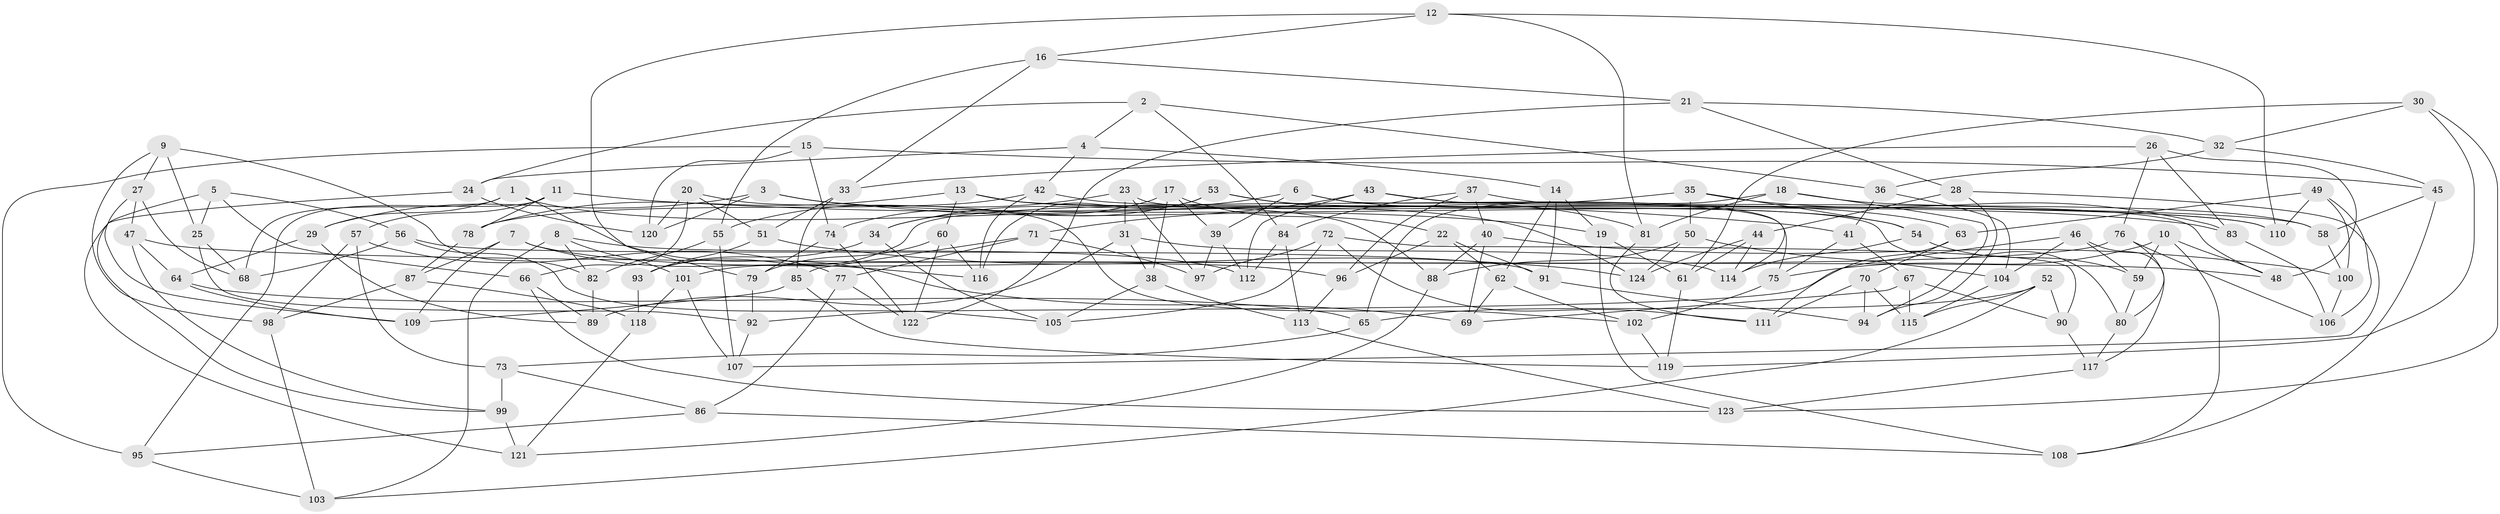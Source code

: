 // coarse degree distribution, {4: 0.41025641025641024, 6: 0.5897435897435898}
// Generated by graph-tools (version 1.1) at 2025/42/03/06/25 10:42:23]
// undirected, 124 vertices, 248 edges
graph export_dot {
graph [start="1"]
  node [color=gray90,style=filled];
  1;
  2;
  3;
  4;
  5;
  6;
  7;
  8;
  9;
  10;
  11;
  12;
  13;
  14;
  15;
  16;
  17;
  18;
  19;
  20;
  21;
  22;
  23;
  24;
  25;
  26;
  27;
  28;
  29;
  30;
  31;
  32;
  33;
  34;
  35;
  36;
  37;
  38;
  39;
  40;
  41;
  42;
  43;
  44;
  45;
  46;
  47;
  48;
  49;
  50;
  51;
  52;
  53;
  54;
  55;
  56;
  57;
  58;
  59;
  60;
  61;
  62;
  63;
  64;
  65;
  66;
  67;
  68;
  69;
  70;
  71;
  72;
  73;
  74;
  75;
  76;
  77;
  78;
  79;
  80;
  81;
  82;
  83;
  84;
  85;
  86;
  87;
  88;
  89;
  90;
  91;
  92;
  93;
  94;
  95;
  96;
  97;
  98;
  99;
  100;
  101;
  102;
  103;
  104;
  105;
  106;
  107;
  108;
  109;
  110;
  111;
  112;
  113;
  114;
  115;
  116;
  117;
  118;
  119;
  120;
  121;
  122;
  123;
  124;
  1 -- 124;
  1 -- 29;
  1 -- 68;
  1 -- 69;
  2 -- 24;
  2 -- 84;
  2 -- 4;
  2 -- 36;
  3 -- 29;
  3 -- 120;
  3 -- 83;
  3 -- 19;
  4 -- 14;
  4 -- 24;
  4 -- 42;
  5 -- 99;
  5 -- 25;
  5 -- 56;
  5 -- 66;
  6 -- 34;
  6 -- 54;
  6 -- 39;
  6 -- 75;
  7 -- 116;
  7 -- 96;
  7 -- 87;
  7 -- 109;
  8 -- 82;
  8 -- 103;
  8 -- 112;
  8 -- 101;
  9 -- 27;
  9 -- 25;
  9 -- 82;
  9 -- 98;
  10 -- 108;
  10 -- 48;
  10 -- 59;
  10 -- 75;
  11 -- 95;
  11 -- 41;
  11 -- 57;
  11 -- 78;
  12 -- 16;
  12 -- 79;
  12 -- 81;
  12 -- 110;
  13 -- 78;
  13 -- 88;
  13 -- 110;
  13 -- 60;
  14 -- 19;
  14 -- 62;
  14 -- 91;
  15 -- 74;
  15 -- 95;
  15 -- 45;
  15 -- 120;
  16 -- 55;
  16 -- 21;
  16 -- 33;
  17 -- 38;
  17 -- 39;
  17 -- 34;
  17 -- 22;
  18 -- 58;
  18 -- 94;
  18 -- 65;
  18 -- 81;
  19 -- 61;
  19 -- 108;
  20 -- 51;
  20 -- 102;
  20 -- 120;
  20 -- 66;
  21 -- 28;
  21 -- 122;
  21 -- 32;
  22 -- 96;
  22 -- 62;
  22 -- 91;
  23 -- 80;
  23 -- 31;
  23 -- 55;
  23 -- 97;
  24 -- 120;
  24 -- 121;
  25 -- 68;
  25 -- 92;
  26 -- 76;
  26 -- 48;
  26 -- 83;
  26 -- 33;
  27 -- 47;
  27 -- 109;
  27 -- 68;
  28 -- 44;
  28 -- 94;
  28 -- 107;
  29 -- 64;
  29 -- 89;
  30 -- 119;
  30 -- 123;
  30 -- 32;
  30 -- 61;
  31 -- 38;
  31 -- 89;
  31 -- 114;
  32 -- 45;
  32 -- 36;
  33 -- 51;
  33 -- 85;
  34 -- 105;
  34 -- 93;
  35 -- 83;
  35 -- 54;
  35 -- 50;
  35 -- 93;
  36 -- 104;
  36 -- 41;
  37 -- 96;
  37 -- 40;
  37 -- 84;
  37 -- 48;
  38 -- 105;
  38 -- 113;
  39 -- 112;
  39 -- 97;
  40 -- 88;
  40 -- 100;
  40 -- 69;
  41 -- 67;
  41 -- 75;
  42 -- 78;
  42 -- 110;
  42 -- 116;
  43 -- 58;
  43 -- 71;
  43 -- 112;
  43 -- 114;
  44 -- 114;
  44 -- 124;
  44 -- 61;
  45 -- 58;
  45 -- 108;
  46 -- 92;
  46 -- 104;
  46 -- 117;
  46 -- 59;
  47 -- 99;
  47 -- 48;
  47 -- 64;
  49 -- 106;
  49 -- 110;
  49 -- 100;
  49 -- 63;
  50 -- 88;
  50 -- 124;
  50 -- 104;
  51 -- 124;
  51 -- 93;
  52 -- 115;
  52 -- 65;
  52 -- 90;
  52 -- 103;
  53 -- 81;
  53 -- 74;
  53 -- 116;
  53 -- 63;
  54 -- 59;
  54 -- 114;
  55 -- 107;
  55 -- 82;
  56 -- 91;
  56 -- 68;
  56 -- 105;
  57 -- 77;
  57 -- 73;
  57 -- 98;
  58 -- 100;
  59 -- 80;
  60 -- 122;
  60 -- 116;
  60 -- 79;
  61 -- 119;
  62 -- 102;
  62 -- 69;
  63 -- 70;
  63 -- 111;
  64 -- 65;
  64 -- 109;
  65 -- 73;
  66 -- 89;
  66 -- 123;
  67 -- 69;
  67 -- 115;
  67 -- 90;
  70 -- 94;
  70 -- 115;
  70 -- 111;
  71 -- 97;
  71 -- 77;
  71 -- 85;
  72 -- 97;
  72 -- 90;
  72 -- 105;
  72 -- 111;
  73 -- 86;
  73 -- 99;
  74 -- 122;
  74 -- 79;
  75 -- 102;
  76 -- 80;
  76 -- 101;
  76 -- 106;
  77 -- 86;
  77 -- 122;
  78 -- 87;
  79 -- 92;
  80 -- 117;
  81 -- 111;
  82 -- 89;
  83 -- 106;
  84 -- 113;
  84 -- 112;
  85 -- 109;
  85 -- 119;
  86 -- 95;
  86 -- 108;
  87 -- 118;
  87 -- 98;
  88 -- 121;
  90 -- 117;
  91 -- 94;
  92 -- 107;
  93 -- 118;
  95 -- 103;
  96 -- 113;
  98 -- 103;
  99 -- 121;
  100 -- 106;
  101 -- 107;
  101 -- 118;
  102 -- 119;
  104 -- 115;
  113 -- 123;
  117 -- 123;
  118 -- 121;
}
